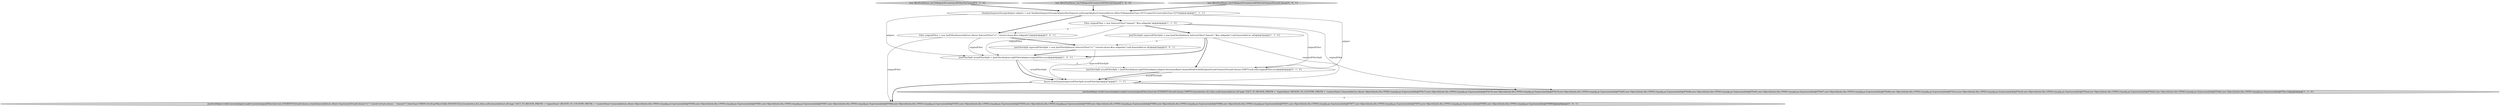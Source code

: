 digraph {
2 [style = filled, label = "Assert.assertEquals(expectedFilterSplit,actualFilterSplit)@@@7@@@['1', '1', '1']", fillcolor = white, shape = ellipse image = "AAA0AAABBB1BBB"];
4 [style = filled, label = "JoinTestHelper.verifyCursors(adapter.makeCursors(originalFilter,Intervals.ETERNITY,VirtualColumns.EMPTY,Granularities.ALL,false,null),ImmutableList.of(\"page\",FACT_TO_REGION_PREFIX + \"regionName\",REGION_TO_COUNTRY_PREFIX + \"countryName\"),ImmutableList.of(new Object((((edu.fdu.CPPDG.tinypdg.pe.ExpressionInfo@970e73,new Object((((edu.fdu.CPPDG.tinypdg.pe.ExpressionInfo@970e79,new Object((((edu.fdu.CPPDG.tinypdg.pe.ExpressionInfo@970e7f,new Object((((edu.fdu.CPPDG.tinypdg.pe.ExpressionInfo@970e85,new Object((((edu.fdu.CPPDG.tinypdg.pe.ExpressionInfo@970e8b,new Object((((edu.fdu.CPPDG.tinypdg.pe.ExpressionInfo@970e91,new Object((((edu.fdu.CPPDG.tinypdg.pe.ExpressionInfo@970e97,new Object((((edu.fdu.CPPDG.tinypdg.pe.ExpressionInfo@970e9d,new Object((((edu.fdu.CPPDG.tinypdg.pe.ExpressionInfo@970ea3,new Object((((edu.fdu.CPPDG.tinypdg.pe.ExpressionInfo@970ea9,new Object((((edu.fdu.CPPDG.tinypdg.pe.ExpressionInfo@970eaf,new Object((((edu.fdu.CPPDG.tinypdg.pe.ExpressionInfo@970eb5,new Object((((edu.fdu.CPPDG.tinypdg.pe.ExpressionInfo@970ebb,new Object((((edu.fdu.CPPDG.tinypdg.pe.ExpressionInfo@970ec1))@@@8@@@['1', '1', '0']", fillcolor = lightgray, shape = ellipse image = "AAA0AAABBB1BBB"];
12 [style = filled, label = "Filter originalFilter = new AndFilter(ImmutableList.of(new SelectorFilter(\"v1\",\"virtual-column-#en.wikipedia\")))@@@4@@@['0', '0', '1']", fillcolor = white, shape = ellipse image = "AAA0AAABBB3BBB"];
8 [style = filled, label = "test_filterPushDown_factToRegionToCountryLeftFilterOnChannel['0', '1', '0']", fillcolor = lightgray, shape = diamond image = "AAA0AAABBB2BBB"];
6 [style = filled, label = "test_filterPushDown_factToRegionToCountryLeftFilterOnChannel['1', '0', '0']", fillcolor = lightgray, shape = diamond image = "AAA0AAABBB1BBB"];
1 [style = filled, label = "Filter originalFilter = new SelectorFilter(\"channel\",\"#en.wikipedia\")@@@4@@@['1', '1', '0']", fillcolor = white, shape = ellipse image = "AAA0AAABBB1BBB"];
5 [style = filled, label = "JoinFilterSplit expectedFilterSplit = new JoinFilterSplit(new SelectorFilter(\"channel\",\"#en.wikipedia\"),null,ImmutableList.of())@@@5@@@['1', '1', '0']", fillcolor = white, shape = ellipse image = "AAA0AAABBB1BBB"];
10 [style = filled, label = "JoinFilterSplit expectedFilterSplit = new JoinFilterSplit(new SelectorFilter(\"v1\",\"virtual-column-#en.wikipedia\"),null,ImmutableList.of())@@@5@@@['0', '0', '1']", fillcolor = white, shape = ellipse image = "AAA0AAABBB3BBB"];
9 [style = filled, label = "test_filterPushDown_factToRegionToCountryLeftFilterOnChannelVirtualColumn['0', '0', '1']", fillcolor = lightgray, shape = diamond image = "AAA0AAABBB3BBB"];
7 [style = filled, label = "JoinFilterSplit actualFilterSplit = JoinFilterAnalyzer.splitFilter(adapter,adapter.determineBaseColumnsWithPreAndPostJoinVirtualColumns(VirtualColumns.EMPTY,null,null),originalFilter,true)@@@6@@@['0', '1', '0']", fillcolor = white, shape = ellipse image = "AAA1AAABBB2BBB"];
11 [style = filled, label = "JoinTestHelper.verifyCursors(adapter.makeCursors(originalFilter,Intervals.ETERNITY,VirtualColumns.create(ImmutableList.of(new ExpressionVirtualColumn(\"v1\",\"concat('virtual-column-', \"channel\")\",ValueType.STRING,TestExprMacroTable.INSTANCE))),Granularities.ALL,false,null),ImmutableList.of(\"page\",FACT_TO_REGION_PREFIX + \"regionName\",REGION_TO_COUNTRY_PREFIX + \"countryName\"),ImmutableList.of(new Object((((edu.fdu.CPPDG.tinypdg.pe.ExpressionInfo@970f3b,new Object((((edu.fdu.CPPDG.tinypdg.pe.ExpressionInfo@970f41,new Object((((edu.fdu.CPPDG.tinypdg.pe.ExpressionInfo@970f47,new Object((((edu.fdu.CPPDG.tinypdg.pe.ExpressionInfo@970f4d,new Object((((edu.fdu.CPPDG.tinypdg.pe.ExpressionInfo@970f53,new Object((((edu.fdu.CPPDG.tinypdg.pe.ExpressionInfo@970f59,new Object((((edu.fdu.CPPDG.tinypdg.pe.ExpressionInfo@970f5f,new Object((((edu.fdu.CPPDG.tinypdg.pe.ExpressionInfo@970f65,new Object((((edu.fdu.CPPDG.tinypdg.pe.ExpressionInfo@970f6b,new Object((((edu.fdu.CPPDG.tinypdg.pe.ExpressionInfo@970f71,new Object((((edu.fdu.CPPDG.tinypdg.pe.ExpressionInfo@970f77,new Object((((edu.fdu.CPPDG.tinypdg.pe.ExpressionInfo@970f7d,new Object((((edu.fdu.CPPDG.tinypdg.pe.ExpressionInfo@970f83,new Object((((edu.fdu.CPPDG.tinypdg.pe.ExpressionInfo@970f89))@@@8@@@['0', '0', '1']", fillcolor = lightgray, shape = ellipse image = "AAA0AAABBB3BBB"];
3 [style = filled, label = "JoinFilterSplit actualFilterSplit = JoinFilterAnalyzer.splitFilter(adapter,originalFilter,true)@@@6@@@['1', '0', '1']", fillcolor = white, shape = ellipse image = "AAA0AAABBB1BBB"];
0 [style = filled, label = "HashJoinSegmentStorageAdapter adapter = new HashJoinSegmentStorageAdapter(factSegment.asStorageAdapter(),ImmutableList.of(factToRegion(JoinType.LEFT),regionToCountry(JoinType.LEFT)))@@@3@@@['1', '1', '1']", fillcolor = white, shape = ellipse image = "AAA0AAABBB1BBB"];
4->11 [style = dashed, label="0"];
0->7 [style = solid, label="adapter"];
2->4 [style = bold, label=""];
3->2 [style = solid, label="actualFilterSplit"];
8->0 [style = bold, label=""];
3->2 [style = bold, label=""];
1->7 [style = solid, label="originalFilter"];
7->2 [style = solid, label="actualFilterSplit"];
2->11 [style = bold, label=""];
6->0 [style = bold, label=""];
10->2 [style = solid, label="expectedFilterSplit"];
9->0 [style = bold, label=""];
1->3 [style = solid, label="originalFilter"];
5->2 [style = solid, label="expectedFilterSplit"];
0->1 [style = bold, label=""];
10->3 [style = bold, label=""];
3->7 [style = dashed, label="0"];
12->10 [style = bold, label=""];
0->12 [style = bold, label=""];
1->4 [style = solid, label="originalFilter"];
1->12 [style = dashed, label="0"];
5->10 [style = dashed, label="0"];
5->3 [style = bold, label=""];
12->3 [style = solid, label="originalFilter"];
0->3 [style = solid, label="adapter"];
5->7 [style = bold, label=""];
12->11 [style = solid, label="originalFilter"];
1->5 [style = bold, label=""];
7->2 [style = bold, label=""];
}
